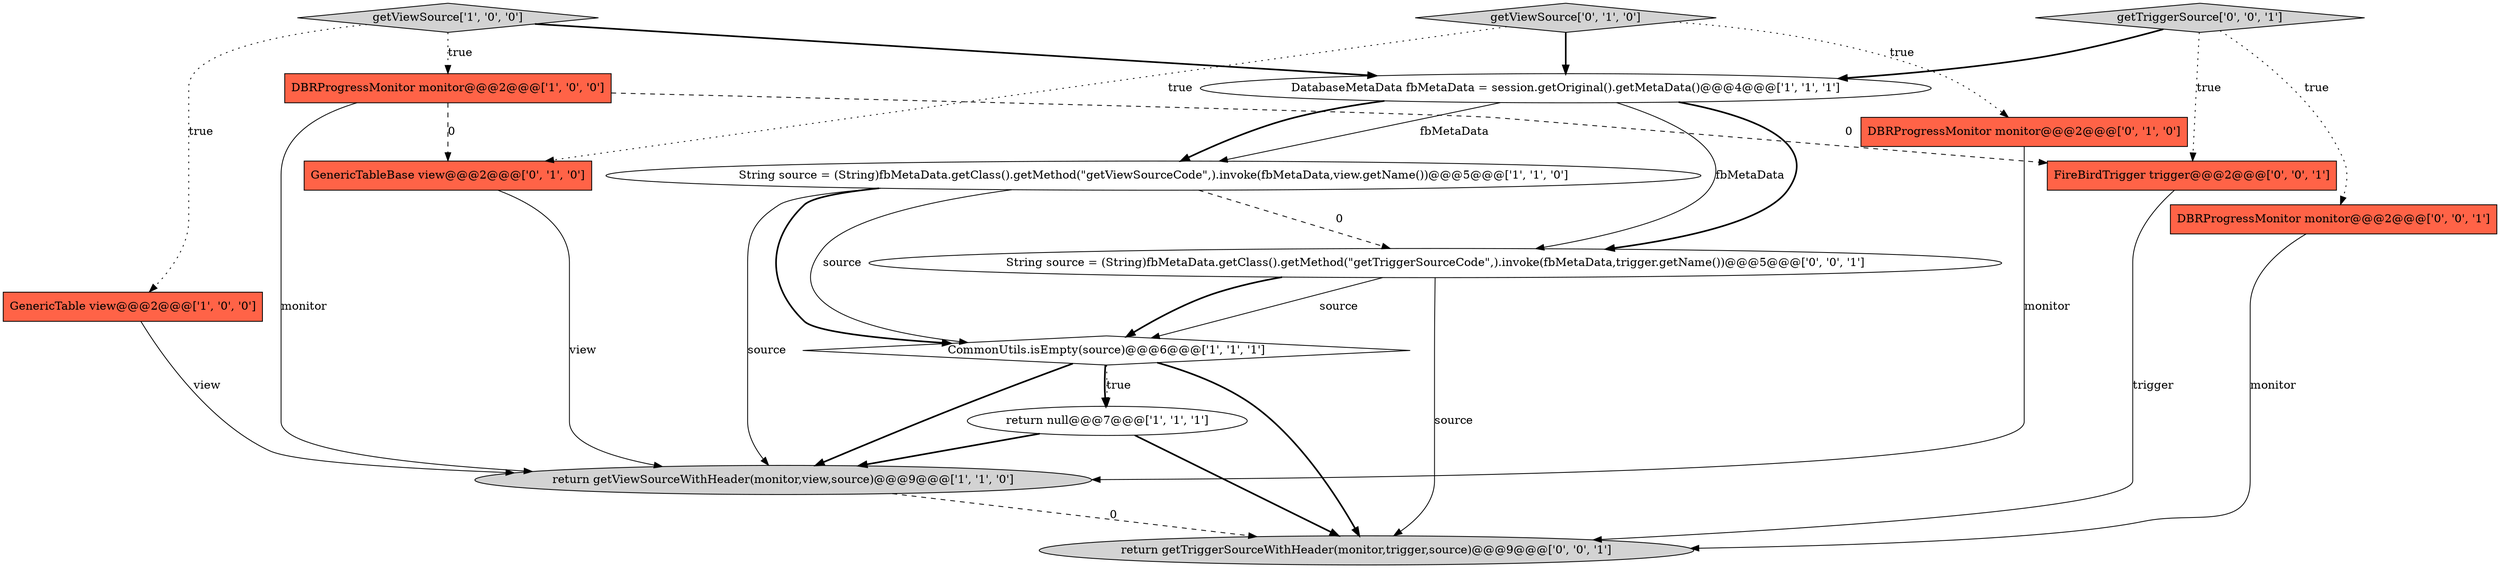 digraph {
2 [style = filled, label = "getViewSource['1', '0', '0']", fillcolor = lightgray, shape = diamond image = "AAA0AAABBB1BBB"];
10 [style = filled, label = "GenericTableBase view@@@2@@@['0', '1', '0']", fillcolor = tomato, shape = box image = "AAA1AAABBB2BBB"];
5 [style = filled, label = "DBRProgressMonitor monitor@@@2@@@['1', '0', '0']", fillcolor = tomato, shape = box image = "AAA1AAABBB1BBB"];
4 [style = filled, label = "return getViewSourceWithHeader(monitor,view,source)@@@9@@@['1', '1', '0']", fillcolor = lightgray, shape = ellipse image = "AAA0AAABBB1BBB"];
0 [style = filled, label = "return null@@@7@@@['1', '1', '1']", fillcolor = white, shape = ellipse image = "AAA0AAABBB1BBB"];
6 [style = filled, label = "DatabaseMetaData fbMetaData = session.getOriginal().getMetaData()@@@4@@@['1', '1', '1']", fillcolor = white, shape = ellipse image = "AAA0AAABBB1BBB"];
8 [style = filled, label = "DBRProgressMonitor monitor@@@2@@@['0', '1', '0']", fillcolor = tomato, shape = box image = "AAA0AAABBB2BBB"];
7 [style = filled, label = "String source = (String)fbMetaData.getClass().getMethod(\"getViewSourceCode\",).invoke(fbMetaData,view.getName())@@@5@@@['1', '1', '0']", fillcolor = white, shape = ellipse image = "AAA0AAABBB1BBB"];
9 [style = filled, label = "getViewSource['0', '1', '0']", fillcolor = lightgray, shape = diamond image = "AAA0AAABBB2BBB"];
1 [style = filled, label = "GenericTable view@@@2@@@['1', '0', '0']", fillcolor = tomato, shape = box image = "AAA0AAABBB1BBB"];
11 [style = filled, label = "String source = (String)fbMetaData.getClass().getMethod(\"getTriggerSourceCode\",).invoke(fbMetaData,trigger.getName())@@@5@@@['0', '0', '1']", fillcolor = white, shape = ellipse image = "AAA0AAABBB3BBB"];
12 [style = filled, label = "getTriggerSource['0', '0', '1']", fillcolor = lightgray, shape = diamond image = "AAA0AAABBB3BBB"];
3 [style = filled, label = "CommonUtils.isEmpty(source)@@@6@@@['1', '1', '1']", fillcolor = white, shape = diamond image = "AAA0AAABBB1BBB"];
13 [style = filled, label = "DBRProgressMonitor monitor@@@2@@@['0', '0', '1']", fillcolor = tomato, shape = box image = "AAA0AAABBB3BBB"];
15 [style = filled, label = "FireBirdTrigger trigger@@@2@@@['0', '0', '1']", fillcolor = tomato, shape = box image = "AAA0AAABBB3BBB"];
14 [style = filled, label = "return getTriggerSourceWithHeader(monitor,trigger,source)@@@9@@@['0', '0', '1']", fillcolor = lightgray, shape = ellipse image = "AAA0AAABBB3BBB"];
11->14 [style = solid, label="source"];
8->4 [style = solid, label="monitor"];
1->4 [style = solid, label="view"];
6->7 [style = solid, label="fbMetaData"];
2->6 [style = bold, label=""];
7->4 [style = solid, label="source"];
3->14 [style = bold, label=""];
11->3 [style = solid, label="source"];
15->14 [style = solid, label="trigger"];
7->11 [style = dashed, label="0"];
12->15 [style = dotted, label="true"];
12->6 [style = bold, label=""];
3->4 [style = bold, label=""];
7->3 [style = bold, label=""];
3->0 [style = bold, label=""];
13->14 [style = solid, label="monitor"];
9->6 [style = bold, label=""];
7->3 [style = solid, label="source"];
9->8 [style = dotted, label="true"];
0->14 [style = bold, label=""];
12->13 [style = dotted, label="true"];
6->11 [style = solid, label="fbMetaData"];
5->10 [style = dashed, label="0"];
11->3 [style = bold, label=""];
0->4 [style = bold, label=""];
2->1 [style = dotted, label="true"];
6->11 [style = bold, label=""];
10->4 [style = solid, label="view"];
3->0 [style = dotted, label="true"];
4->14 [style = dashed, label="0"];
6->7 [style = bold, label=""];
5->4 [style = solid, label="monitor"];
2->5 [style = dotted, label="true"];
9->10 [style = dotted, label="true"];
5->15 [style = dashed, label="0"];
}
